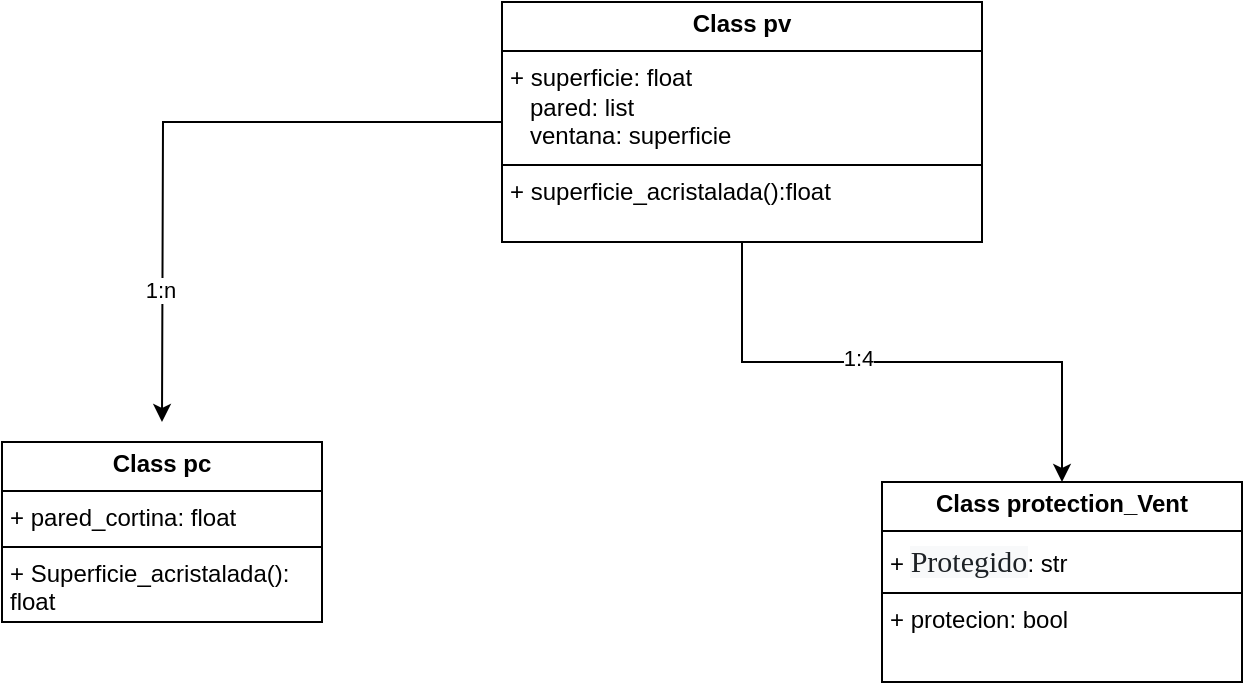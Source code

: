 <mxfile version="24.0.7" type="github">
  <diagram id="C5RBs43oDa-KdzZeNtuy" name="Page-1">
    <mxGraphModel dx="1290" dy="534" grid="1" gridSize="10" guides="1" tooltips="1" connect="1" arrows="1" fold="1" page="1" pageScale="1" pageWidth="827" pageHeight="1169" math="0" shadow="0">
      <root>
        <mxCell id="WIyWlLk6GJQsqaUBKTNV-0" />
        <mxCell id="WIyWlLk6GJQsqaUBKTNV-1" parent="WIyWlLk6GJQsqaUBKTNV-0" />
        <mxCell id="GUpXlBv7kUVlpKGE7V4P-3" style="edgeStyle=orthogonalEdgeStyle;rounded=0;orthogonalLoop=1;jettySize=auto;html=1;" edge="1" parent="WIyWlLk6GJQsqaUBKTNV-1" source="GUpXlBv7kUVlpKGE7V4P-0">
          <mxGeometry relative="1" as="geometry">
            <mxPoint x="160" y="280" as="targetPoint" />
          </mxGeometry>
        </mxCell>
        <mxCell id="GUpXlBv7kUVlpKGE7V4P-7" value="1:n" style="edgeLabel;html=1;align=center;verticalAlign=middle;resizable=0;points=[];" vertex="1" connectable="0" parent="GUpXlBv7kUVlpKGE7V4P-3">
          <mxGeometry x="0.583" y="-1" relative="1" as="geometry">
            <mxPoint as="offset" />
          </mxGeometry>
        </mxCell>
        <mxCell id="GUpXlBv7kUVlpKGE7V4P-4" style="edgeStyle=orthogonalEdgeStyle;rounded=0;orthogonalLoop=1;jettySize=auto;html=1;exitX=0.5;exitY=1;exitDx=0;exitDy=0;entryX=0.5;entryY=0;entryDx=0;entryDy=0;" edge="1" parent="WIyWlLk6GJQsqaUBKTNV-1" source="GUpXlBv7kUVlpKGE7V4P-0" target="GUpXlBv7kUVlpKGE7V4P-2">
          <mxGeometry relative="1" as="geometry" />
        </mxCell>
        <mxCell id="GUpXlBv7kUVlpKGE7V4P-8" value="1:4" style="edgeLabel;html=1;align=center;verticalAlign=middle;resizable=0;points=[];" vertex="1" connectable="0" parent="GUpXlBv7kUVlpKGE7V4P-4">
          <mxGeometry x="-0.159" y="2" relative="1" as="geometry">
            <mxPoint as="offset" />
          </mxGeometry>
        </mxCell>
        <mxCell id="GUpXlBv7kUVlpKGE7V4P-0" value="&lt;p style=&quot;margin:0px;margin-top:4px;text-align:center;&quot;&gt;&lt;b&gt;Class pv&lt;/b&gt;&lt;/p&gt;&lt;hr size=&quot;1&quot; style=&quot;border-style:solid;&quot;&gt;&lt;p style=&quot;margin:0px;margin-left:4px;&quot;&gt;+ superficie: float&lt;/p&gt;&lt;p style=&quot;margin:0px;margin-left:4px;&quot;&gt;&amp;nbsp; &amp;nbsp;pared: list&lt;/p&gt;&lt;p style=&quot;margin:0px;margin-left:4px;&quot;&gt;&amp;nbsp; &amp;nbsp;ventana: superficie&lt;/p&gt;&lt;hr size=&quot;1&quot; style=&quot;border-style:solid;&quot;&gt;&lt;p style=&quot;margin:0px;margin-left:4px;&quot;&gt;+ superficie_acristalada():float&lt;/p&gt;" style="verticalAlign=top;align=left;overflow=fill;html=1;whiteSpace=wrap;" vertex="1" parent="WIyWlLk6GJQsqaUBKTNV-1">
          <mxGeometry x="330" y="70" width="240" height="120" as="geometry" />
        </mxCell>
        <mxCell id="GUpXlBv7kUVlpKGE7V4P-1" value="&lt;p style=&quot;margin:0px;margin-top:4px;text-align:center;&quot;&gt;&lt;b&gt;Class pc&lt;/b&gt;&lt;/p&gt;&lt;hr size=&quot;1&quot; style=&quot;border-style:solid;&quot;&gt;&lt;p style=&quot;margin:0px;margin-left:4px;&quot;&gt;+ pared_cortina: float&lt;/p&gt;&lt;hr size=&quot;1&quot; style=&quot;border-style:solid;&quot;&gt;&lt;p style=&quot;margin:0px;margin-left:4px;&quot;&gt;+ Superficie_acristalada(): float&lt;/p&gt;" style="verticalAlign=top;align=left;overflow=fill;html=1;whiteSpace=wrap;" vertex="1" parent="WIyWlLk6GJQsqaUBKTNV-1">
          <mxGeometry x="80" y="290" width="160" height="90" as="geometry" />
        </mxCell>
        <mxCell id="GUpXlBv7kUVlpKGE7V4P-2" value="&lt;p style=&quot;margin:0px;margin-top:4px;text-align:center;&quot;&gt;&lt;b&gt;Class protection_Vent&lt;/b&gt;&lt;/p&gt;&lt;hr size=&quot;1&quot; style=&quot;border-style:solid;&quot;&gt;&lt;p style=&quot;margin:0px;margin-left:4px;&quot;&gt;+ &lt;font face=&quot;Manrope&quot; color=&quot;#1d2125&quot;&gt;&lt;span style=&quot;font-size: 15px; background-color: rgb(248, 249, 250);&quot;&gt;Protegido&lt;/span&gt;&lt;/font&gt;&lt;span style=&quot;background-color: initial;&quot;&gt;: str&lt;/span&gt;&lt;/p&gt;&lt;hr size=&quot;1&quot; style=&quot;border-style:solid;&quot;&gt;&lt;p style=&quot;margin:0px;margin-left:4px;&quot;&gt;+ protecion: bool&lt;/p&gt;" style="verticalAlign=top;align=left;overflow=fill;html=1;whiteSpace=wrap;" vertex="1" parent="WIyWlLk6GJQsqaUBKTNV-1">
          <mxGeometry x="520" y="310" width="180" height="100" as="geometry" />
        </mxCell>
      </root>
    </mxGraphModel>
  </diagram>
</mxfile>
